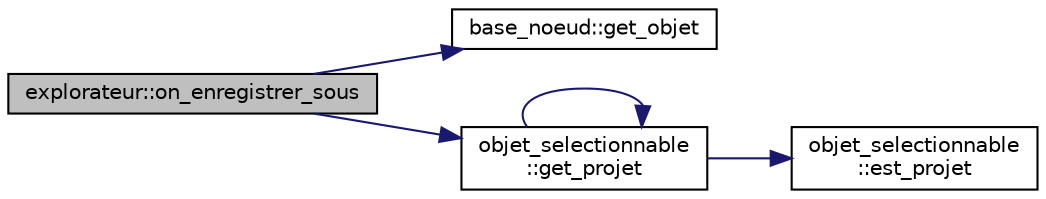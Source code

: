 digraph "explorateur::on_enregistrer_sous"
{
  edge [fontname="Helvetica",fontsize="10",labelfontname="Helvetica",labelfontsize="10"];
  node [fontname="Helvetica",fontsize="10",shape=record];
  rankdir="LR";
  Node918 [label="explorateur::on_enregistrer_sous",height=0.2,width=0.4,color="black", fillcolor="grey75", style="filled", fontcolor="black"];
  Node918 -> Node919 [color="midnightblue",fontsize="10",style="solid",fontname="Helvetica"];
  Node919 [label="base_noeud::get_objet",height=0.2,width=0.4,color="black", fillcolor="white", style="filled",URL="$classbase__noeud.html#a762c999077b247ebf1d8c6dd83313ffd"];
  Node918 -> Node920 [color="midnightblue",fontsize="10",style="solid",fontname="Helvetica"];
  Node920 [label="objet_selectionnable\l::get_projet",height=0.2,width=0.4,color="black", fillcolor="white", style="filled",URL="$classobjet__selectionnable.html#ab48a75e720955aebe27f720dfaa5e78e"];
  Node920 -> Node921 [color="midnightblue",fontsize="10",style="solid",fontname="Helvetica"];
  Node921 [label="objet_selectionnable\l::est_projet",height=0.2,width=0.4,color="black", fillcolor="white", style="filled",URL="$classobjet__selectionnable.html#a49ea1a29523e46f099896477a2b43eaa"];
  Node920 -> Node920 [color="midnightblue",fontsize="10",style="solid",fontname="Helvetica"];
}
